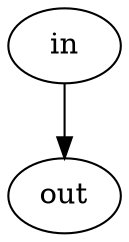 strict digraph "" {
	in	[complexity=2,
		importance=1.0,
		rank=0.5];
	out	[complexity=0,
		importance=0.599999904633,
		rank=0.0];
	in -> out;
}
